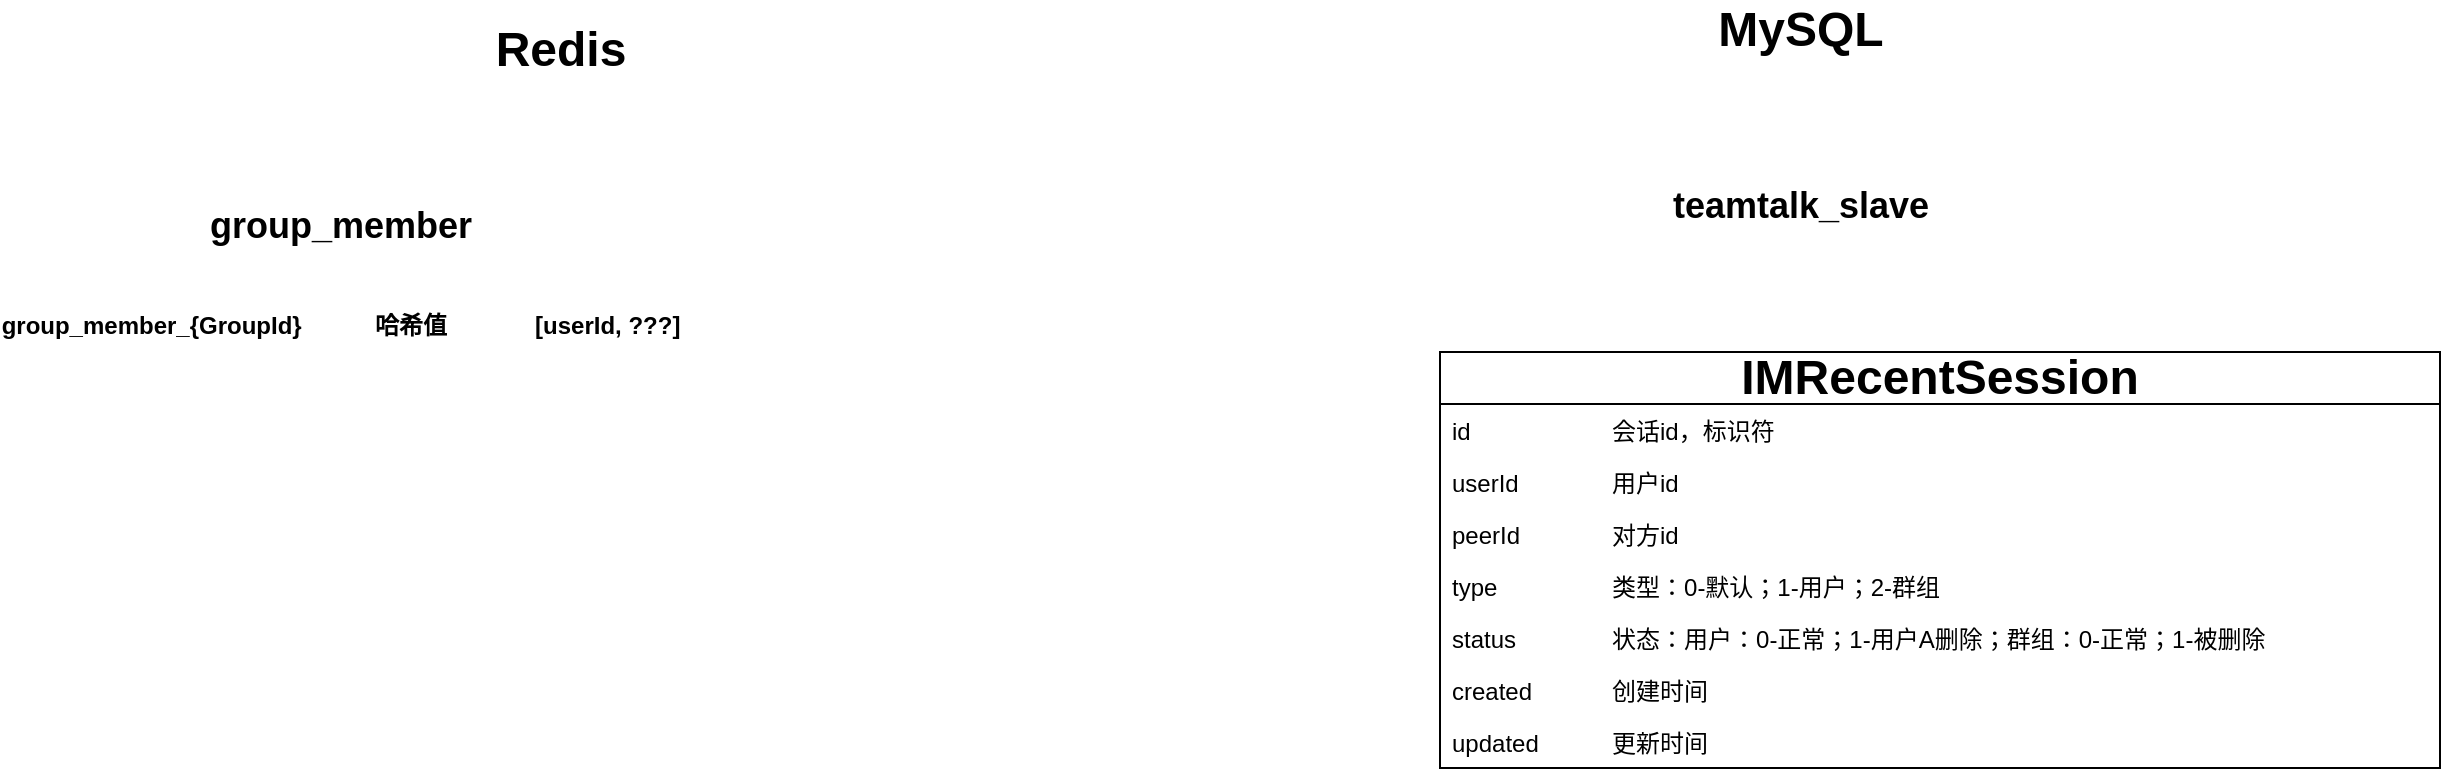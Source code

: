 <mxfile version="28.2.0">
  <diagram name="第 1 页" id="2CXwonGYU7ZMi02DG3Di">
    <mxGraphModel dx="2070" dy="1161" grid="1" gridSize="10" guides="1" tooltips="1" connect="1" arrows="1" fold="1" page="1" pageScale="1" pageWidth="4681" pageHeight="3300" math="0" shadow="0">
      <root>
        <mxCell id="0" />
        <mxCell id="1" parent="0" />
        <mxCell id="sIri8vKS5hI8YvFIzFhF-2" value="&lt;font style=&quot;font-size: 24px;&quot;&gt;Redis&lt;/font&gt;" style="text;align=center;fontStyle=1;verticalAlign=middle;spacingLeft=3;spacingRight=3;strokeColor=none;rotatable=0;points=[[0,0.5],[1,0.5]];portConstraint=eastwest;html=1;" vertex="1" parent="1">
          <mxGeometry x="300" y="40" width="120" height="30" as="geometry" />
        </mxCell>
        <mxCell id="sIri8vKS5hI8YvFIzFhF-4" value="group_member_{GroupId}&lt;span style=&quot;white-space: pre;&quot;&gt;&#x9;&lt;/span&gt;&lt;span style=&quot;white-space: pre;&quot;&gt;&#x9;&lt;/span&gt;哈希值&lt;span style=&quot;white-space: pre;&quot;&gt;&#x9;&lt;/span&gt;&lt;span style=&quot;white-space: pre;&quot;&gt;&#x9;&lt;/span&gt;[userId, ???]" style="text;align=center;fontStyle=1;verticalAlign=middle;spacingLeft=3;spacingRight=3;strokeColor=none;rotatable=0;points=[[0,0.5],[1,0.5]];portConstraint=eastwest;html=1;" vertex="1" parent="1">
          <mxGeometry x="210" y="180" width="80" height="26" as="geometry" />
        </mxCell>
        <mxCell id="sIri8vKS5hI8YvFIzFhF-5" value="&lt;font style=&quot;font-size: 18px;&quot;&gt;group_member&lt;/font&gt;" style="text;align=center;fontStyle=1;verticalAlign=middle;spacingLeft=3;spacingRight=3;strokeColor=none;rotatable=0;points=[[0,0.5],[1,0.5]];portConstraint=eastwest;html=1;" vertex="1" parent="1">
          <mxGeometry x="210" y="130" width="80" height="26" as="geometry" />
        </mxCell>
        <mxCell id="sIri8vKS5hI8YvFIzFhF-6" value="&lt;font style=&quot;font-size: 24px;&quot;&gt;MySQL&lt;/font&gt;" style="text;align=center;fontStyle=1;verticalAlign=middle;spacingLeft=3;spacingRight=3;strokeColor=none;rotatable=0;points=[[0,0.5],[1,0.5]];portConstraint=eastwest;html=1;" vertex="1" parent="1">
          <mxGeometry x="920" y="30" width="120" height="30" as="geometry" />
        </mxCell>
        <mxCell id="sIri8vKS5hI8YvFIzFhF-7" value="&lt;font style=&quot;font-size: 18px;&quot;&gt;teamtalk_slave&lt;/font&gt;" style="text;align=center;fontStyle=1;verticalAlign=middle;spacingLeft=3;spacingRight=3;strokeColor=none;rotatable=0;points=[[0,0.5],[1,0.5]];portConstraint=eastwest;html=1;" vertex="1" parent="1">
          <mxGeometry x="940" y="120" width="80" height="26" as="geometry" />
        </mxCell>
        <mxCell id="sIri8vKS5hI8YvFIzFhF-13" value="&lt;b&gt;&lt;font style=&quot;font-size: 24px;&quot;&gt;IMRecentSession&lt;/font&gt;&lt;/b&gt;" style="swimlane;fontStyle=0;childLayout=stackLayout;horizontal=1;startSize=26;fillColor=none;horizontalStack=0;resizeParent=1;resizeParentMax=0;resizeLast=0;collapsible=1;marginBottom=0;whiteSpace=wrap;html=1;" vertex="1" parent="1">
          <mxGeometry x="800" y="206" width="500" height="208" as="geometry" />
        </mxCell>
        <mxCell id="sIri8vKS5hI8YvFIzFhF-14" value="id&lt;span style=&quot;white-space: pre;&quot;&gt;&#x9;&lt;/span&gt;&lt;span style=&quot;white-space: pre;&quot;&gt;&#x9;&lt;/span&gt;&lt;span style=&quot;white-space: pre;&quot;&gt;&#x9;&lt;/span&gt;会话id，标识符" style="text;strokeColor=none;fillColor=none;align=left;verticalAlign=top;spacingLeft=4;spacingRight=4;overflow=hidden;rotatable=0;points=[[0,0.5],[1,0.5]];portConstraint=eastwest;whiteSpace=wrap;html=1;" vertex="1" parent="sIri8vKS5hI8YvFIzFhF-13">
          <mxGeometry y="26" width="500" height="26" as="geometry" />
        </mxCell>
        <mxCell id="sIri8vKS5hI8YvFIzFhF-15" value="userId&lt;span style=&quot;white-space: pre;&quot;&gt;&#x9;&lt;/span&gt;&lt;span style=&quot;white-space: pre;&quot;&gt;&#x9;&lt;/span&gt;用户id" style="text;strokeColor=none;fillColor=none;align=left;verticalAlign=top;spacingLeft=4;spacingRight=4;overflow=hidden;rotatable=0;points=[[0,0.5],[1,0.5]];portConstraint=eastwest;whiteSpace=wrap;html=1;" vertex="1" parent="sIri8vKS5hI8YvFIzFhF-13">
          <mxGeometry y="52" width="500" height="26" as="geometry" />
        </mxCell>
        <mxCell id="sIri8vKS5hI8YvFIzFhF-16" value="peerId&lt;span style=&quot;white-space: pre;&quot;&gt;&#x9;&lt;/span&gt;&lt;span style=&quot;white-space: pre;&quot;&gt;&#x9;&lt;/span&gt;对方id" style="text;strokeColor=none;fillColor=none;align=left;verticalAlign=top;spacingLeft=4;spacingRight=4;overflow=hidden;rotatable=0;points=[[0,0.5],[1,0.5]];portConstraint=eastwest;whiteSpace=wrap;html=1;" vertex="1" parent="sIri8vKS5hI8YvFIzFhF-13">
          <mxGeometry y="78" width="500" height="26" as="geometry" />
        </mxCell>
        <mxCell id="sIri8vKS5hI8YvFIzFhF-17" value="type&lt;span style=&quot;white-space: pre;&quot;&gt;&#x9;&lt;/span&gt;&lt;span style=&quot;white-space: pre;&quot;&gt;&#x9;&lt;/span&gt;&lt;span style=&quot;white-space: pre;&quot;&gt;&#x9;&lt;/span&gt;类型：0-默认；1-用户；2-群组" style="text;strokeColor=none;fillColor=none;align=left;verticalAlign=top;spacingLeft=4;spacingRight=4;overflow=hidden;rotatable=0;points=[[0,0.5],[1,0.5]];portConstraint=eastwest;whiteSpace=wrap;html=1;" vertex="1" parent="sIri8vKS5hI8YvFIzFhF-13">
          <mxGeometry y="104" width="500" height="26" as="geometry" />
        </mxCell>
        <mxCell id="sIri8vKS5hI8YvFIzFhF-18" value="status&lt;span style=&quot;white-space: pre;&quot;&gt;&#x9;&lt;/span&gt;&lt;span style=&quot;white-space: pre;&quot;&gt;&#x9;&lt;/span&gt;状态：用户：0-正常；1-用户A删除；群组：0-正常；1-被删除" style="text;strokeColor=none;fillColor=none;align=left;verticalAlign=top;spacingLeft=4;spacingRight=4;overflow=hidden;rotatable=0;points=[[0,0.5],[1,0.5]];portConstraint=eastwest;whiteSpace=wrap;html=1;" vertex="1" parent="sIri8vKS5hI8YvFIzFhF-13">
          <mxGeometry y="130" width="500" height="26" as="geometry" />
        </mxCell>
        <mxCell id="sIri8vKS5hI8YvFIzFhF-19" value="created&lt;span style=&quot;white-space: pre;&quot;&gt;&#x9;&lt;/span&gt;&lt;span style=&quot;white-space: pre;&quot;&gt;&#x9;&lt;/span&gt;创建时间" style="text;strokeColor=none;fillColor=none;align=left;verticalAlign=top;spacingLeft=4;spacingRight=4;overflow=hidden;rotatable=0;points=[[0,0.5],[1,0.5]];portConstraint=eastwest;whiteSpace=wrap;html=1;" vertex="1" parent="sIri8vKS5hI8YvFIzFhF-13">
          <mxGeometry y="156" width="500" height="26" as="geometry" />
        </mxCell>
        <mxCell id="sIri8vKS5hI8YvFIzFhF-20" value="updated&lt;span style=&quot;white-space: pre;&quot;&gt;&#x9;&lt;/span&gt;&lt;span style=&quot;white-space: pre;&quot;&gt;&#x9;&lt;/span&gt;更新时间" style="text;strokeColor=none;fillColor=none;align=left;verticalAlign=top;spacingLeft=4;spacingRight=4;overflow=hidden;rotatable=0;points=[[0,0.5],[1,0.5]];portConstraint=eastwest;whiteSpace=wrap;html=1;" vertex="1" parent="sIri8vKS5hI8YvFIzFhF-13">
          <mxGeometry y="182" width="500" height="26" as="geometry" />
        </mxCell>
      </root>
    </mxGraphModel>
  </diagram>
</mxfile>
